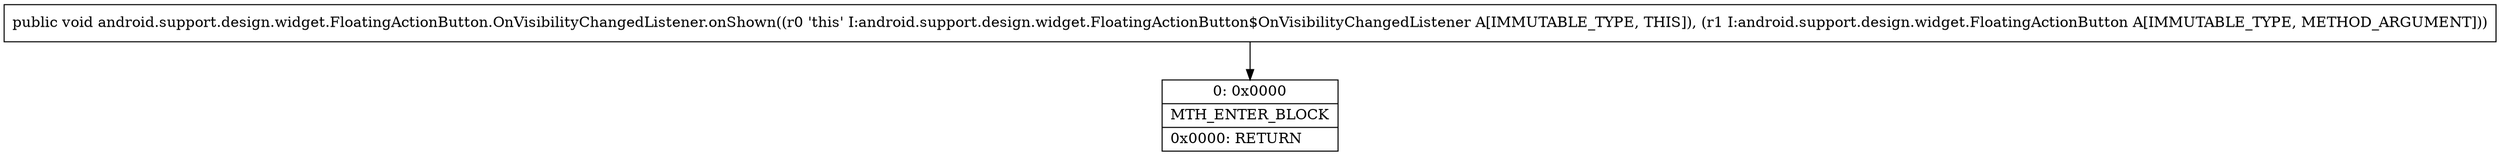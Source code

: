 digraph "CFG forandroid.support.design.widget.FloatingActionButton.OnVisibilityChangedListener.onShown(Landroid\/support\/design\/widget\/FloatingActionButton;)V" {
Node_0 [shape=record,label="{0\:\ 0x0000|MTH_ENTER_BLOCK\l|0x0000: RETURN   \l}"];
MethodNode[shape=record,label="{public void android.support.design.widget.FloatingActionButton.OnVisibilityChangedListener.onShown((r0 'this' I:android.support.design.widget.FloatingActionButton$OnVisibilityChangedListener A[IMMUTABLE_TYPE, THIS]), (r1 I:android.support.design.widget.FloatingActionButton A[IMMUTABLE_TYPE, METHOD_ARGUMENT])) }"];
MethodNode -> Node_0;
}

